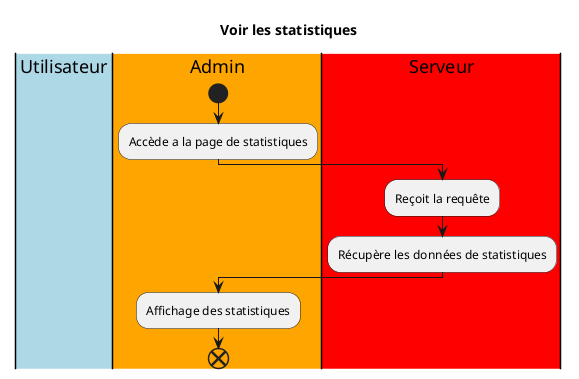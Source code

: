@startuml "CineCourt"
title "Voir les statistiques"

|#LightBlue|Utilisateur|
|#Orange|Admin|
|#Red|Serveur|

    |Admin|
    start
    :Accède a la page de statistiques;
    |Serveur|
    :Reçoit la requête;
    :Récupère les données de statistiques;
    |Admin|
    :Affichage des statistiques;
    end

@enduml